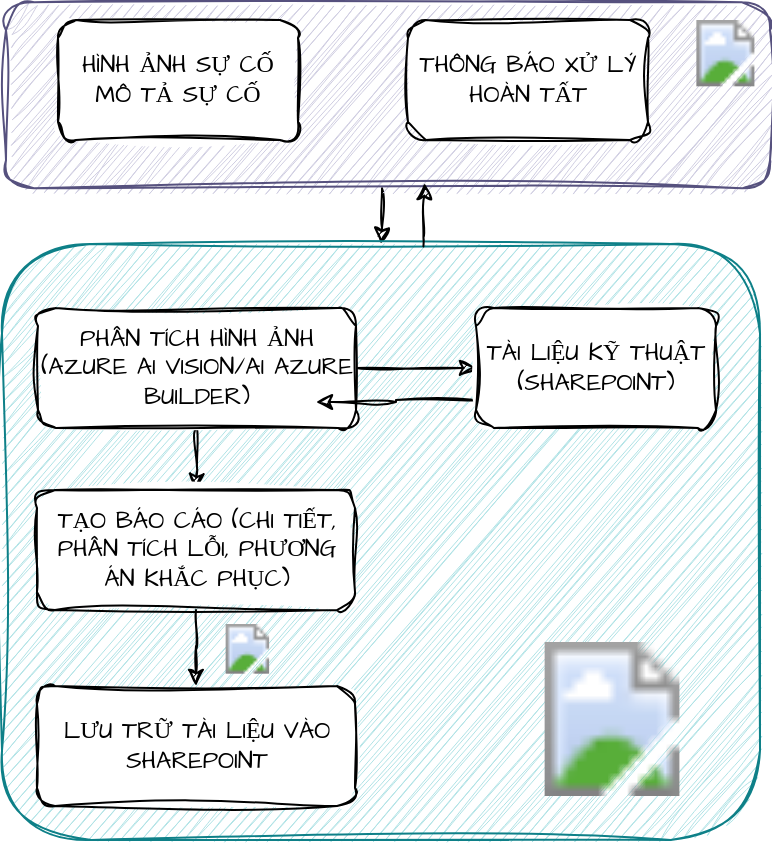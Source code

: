 <mxfile version="27.0.3">
  <diagram name="Page-1" id="dRGVyArqeNwHK4iZgHKG">
    <mxGraphModel dx="778" dy="506" grid="0" gridSize="10" guides="1" tooltips="1" connect="1" arrows="1" fold="1" page="1" pageScale="1" pageWidth="850" pageHeight="1100" math="0" shadow="0">
      <root>
        <mxCell id="0" />
        <mxCell id="1" parent="0" />
        <mxCell id="Ltuh1qLf4xUASHW0vxxt-19" style="edgeStyle=orthogonalEdgeStyle;rounded=0;sketch=1;hachureGap=4;jiggle=2;curveFitting=1;orthogonalLoop=1;jettySize=auto;html=1;entryX=0.5;entryY=0;entryDx=0;entryDy=0;fontFamily=Architects Daughter;fontSource=https%3A%2F%2Ffonts.googleapis.com%2Fcss%3Ffamily%3DArchitects%2BDaughter;" edge="1" parent="1" source="Ltuh1qLf4xUASHW0vxxt-18" target="Ltuh1qLf4xUASHW0vxxt-16">
          <mxGeometry relative="1" as="geometry">
            <Array as="points">
              <mxPoint x="352" y="187" />
              <mxPoint x="352" y="187" />
            </Array>
          </mxGeometry>
        </mxCell>
        <mxCell id="Ltuh1qLf4xUASHW0vxxt-18" value="" style="rounded=1;whiteSpace=wrap;html=1;sketch=1;hachureGap=4;jiggle=2;curveFitting=1;fontFamily=Architects Daughter;fontSource=https%3A%2F%2Ffonts.googleapis.com%2Fcss%3Ffamily%3DArchitects%2BDaughter;fillColor=#d0cee2;strokeColor=#56517e;" vertex="1" parent="1">
          <mxGeometry x="164" y="74.16" width="382" height="93" as="geometry" />
        </mxCell>
        <mxCell id="Ltuh1qLf4xUASHW0vxxt-16" value="" style="rounded=1;whiteSpace=wrap;html=1;sketch=1;hachureGap=4;jiggle=2;curveFitting=1;fontFamily=Architects Daughter;fontSource=https%3A%2F%2Ffonts.googleapis.com%2Fcss%3Ffamily%3DArchitects%2BDaughter;fillColor=#b0e3e6;strokeColor=#0e8088;" vertex="1" parent="1">
          <mxGeometry x="162" y="195" width="379" height="298" as="geometry" />
        </mxCell>
        <mxCell id="Ltuh1qLf4xUASHW0vxxt-1" value="HÌNH ẢNH SỰ CỐ&lt;div&gt;MÔ TẢ SỰ CỐ&lt;/div&gt;" style="rounded=1;whiteSpace=wrap;html=1;sketch=1;hachureGap=4;jiggle=2;curveFitting=1;fontFamily=Architects Daughter;fontSource=https%3A%2F%2Ffonts.googleapis.com%2Fcss%3Ffamily%3DArchitects%2BDaughter;" vertex="1" parent="1">
          <mxGeometry x="190" y="83" width="120" height="60" as="geometry" />
        </mxCell>
        <mxCell id="Ltuh1qLf4xUASHW0vxxt-5" value="" style="edgeStyle=orthogonalEdgeStyle;rounded=0;sketch=1;hachureGap=4;jiggle=2;curveFitting=1;orthogonalLoop=1;jettySize=auto;html=1;fontFamily=Architects Daughter;fontSource=https%3A%2F%2Ffonts.googleapis.com%2Fcss%3Ffamily%3DArchitects%2BDaughter;" edge="1" parent="1" source="Ltuh1qLf4xUASHW0vxxt-2" target="Ltuh1qLf4xUASHW0vxxt-4">
          <mxGeometry relative="1" as="geometry" />
        </mxCell>
        <mxCell id="Ltuh1qLf4xUASHW0vxxt-8" value="" style="edgeStyle=orthogonalEdgeStyle;rounded=0;sketch=1;hachureGap=4;jiggle=2;curveFitting=1;orthogonalLoop=1;jettySize=auto;html=1;fontFamily=Architects Daughter;fontSource=https%3A%2F%2Ffonts.googleapis.com%2Fcss%3Ffamily%3DArchitects%2BDaughter;" edge="1" parent="1" source="Ltuh1qLf4xUASHW0vxxt-2" target="Ltuh1qLf4xUASHW0vxxt-7">
          <mxGeometry relative="1" as="geometry" />
        </mxCell>
        <mxCell id="Ltuh1qLf4xUASHW0vxxt-2" value="PHÂN TÍCH HÌNH ẢNH (AZURE AI VISION/AI AZURE BUILDER)" style="rounded=1;whiteSpace=wrap;html=1;sketch=1;hachureGap=4;jiggle=2;curveFitting=1;fontFamily=Architects Daughter;fontSource=https%3A%2F%2Ffonts.googleapis.com%2Fcss%3Ffamily%3DArchitects%2BDaughter;" vertex="1" parent="1">
          <mxGeometry x="180" y="227" width="159" height="60" as="geometry" />
        </mxCell>
        <mxCell id="Ltuh1qLf4xUASHW0vxxt-6" style="edgeStyle=orthogonalEdgeStyle;rounded=0;sketch=1;hachureGap=4;jiggle=2;curveFitting=1;orthogonalLoop=1;jettySize=auto;html=1;entryX=1;entryY=0.75;entryDx=0;entryDy=0;fontFamily=Architects Daughter;fontSource=https%3A%2F%2Ffonts.googleapis.com%2Fcss%3Ffamily%3DArchitects%2BDaughter;" edge="1" parent="1">
          <mxGeometry relative="1" as="geometry">
            <mxPoint x="399" y="273" as="sourcePoint" />
            <mxPoint x="319" y="274" as="targetPoint" />
            <Array as="points">
              <mxPoint x="359" y="273" />
              <mxPoint x="359" y="274" />
            </Array>
          </mxGeometry>
        </mxCell>
        <mxCell id="Ltuh1qLf4xUASHW0vxxt-4" value="TÀI LIỆU KỸ THUẬT (SHAREPOINT)" style="rounded=1;whiteSpace=wrap;html=1;sketch=1;hachureGap=4;jiggle=2;curveFitting=1;fontFamily=Architects Daughter;fontSource=https%3A%2F%2Ffonts.googleapis.com%2Fcss%3Ffamily%3DArchitects%2BDaughter;" vertex="1" parent="1">
          <mxGeometry x="399" y="227" width="120" height="60" as="geometry" />
        </mxCell>
        <mxCell id="Ltuh1qLf4xUASHW0vxxt-10" value="" style="edgeStyle=orthogonalEdgeStyle;rounded=0;sketch=1;hachureGap=4;jiggle=2;curveFitting=1;orthogonalLoop=1;jettySize=auto;html=1;fontFamily=Architects Daughter;fontSource=https%3A%2F%2Ffonts.googleapis.com%2Fcss%3Ffamily%3DArchitects%2BDaughter;" edge="1" parent="1" source="Ltuh1qLf4xUASHW0vxxt-7" target="Ltuh1qLf4xUASHW0vxxt-9">
          <mxGeometry relative="1" as="geometry" />
        </mxCell>
        <mxCell id="Ltuh1qLf4xUASHW0vxxt-7" value="TẠO BÁO CÁO (CHI TIẾT, PHÂN TÍCH LỖI, PHƯƠNG ÁN KHẮC PHỤC)" style="rounded=1;whiteSpace=wrap;html=1;sketch=1;hachureGap=4;jiggle=2;curveFitting=1;fontFamily=Architects Daughter;fontSource=https%3A%2F%2Ffonts.googleapis.com%2Fcss%3Ffamily%3DArchitects%2BDaughter;" vertex="1" parent="1">
          <mxGeometry x="179.5" y="318" width="159" height="60" as="geometry" />
        </mxCell>
        <mxCell id="Ltuh1qLf4xUASHW0vxxt-9" value="LƯU TRỮ TÀI LIỆU VÀO SHAREPOINT" style="rounded=1;whiteSpace=wrap;html=1;sketch=1;hachureGap=4;jiggle=2;curveFitting=1;fontFamily=Architects Daughter;fontSource=https%3A%2F%2Ffonts.googleapis.com%2Fcss%3Ffamily%3DArchitects%2BDaughter;" vertex="1" parent="1">
          <mxGeometry x="179.5" y="416" width="159" height="60" as="geometry" />
        </mxCell>
        <mxCell id="Ltuh1qLf4xUASHW0vxxt-13" value="" style="image;aspect=fixed;html=1;points=[];align=center;fontSize=12;image=img/lib/azure2/power_platform/PowerAutomate.svg;sketch=1;hachureGap=4;jiggle=2;curveFitting=1;fontFamily=Architects Daughter;fontSource=https%3A%2F%2Ffonts.googleapis.com%2Fcss%3Ffamily%3DArchitects%2BDaughter;" vertex="1" parent="1">
          <mxGeometry x="269" y="385" width="31.37" height="24.84" as="geometry" />
        </mxCell>
        <mxCell id="Ltuh1qLf4xUASHW0vxxt-15" value="" style="shape=image;html=1;verticalAlign=top;verticalLabelPosition=bottom;labelBackgroundColor=#ffffff;imageAspect=0;aspect=fixed;image=https://cdn0.iconfinder.com/data/icons/logos-microsoft-office-365/128/Microsoft_Office-09-128.png;sketch=1;hachureGap=4;jiggle=2;curveFitting=1;fontFamily=Architects Daughter;fontSource=https%3A%2F%2Ffonts.googleapis.com%2Fcss%3Ffamily%3DArchitects%2BDaughter;" vertex="1" parent="1">
          <mxGeometry x="368" y="218" width="28" height="28" as="geometry" />
        </mxCell>
        <mxCell id="Ltuh1qLf4xUASHW0vxxt-17" value="THÔNG BÁO XỬ LÝ HOÀN TẤT" style="rounded=1;whiteSpace=wrap;html=1;sketch=1;hachureGap=4;jiggle=2;curveFitting=1;fontFamily=Architects Daughter;fontSource=https%3A%2F%2Ffonts.googleapis.com%2Fcss%3Ffamily%3DArchitects%2BDaughter;" vertex="1" parent="1">
          <mxGeometry x="365" y="83" width="120" height="60" as="geometry" />
        </mxCell>
        <mxCell id="Ltuh1qLf4xUASHW0vxxt-20" style="edgeStyle=orthogonalEdgeStyle;rounded=0;sketch=1;hachureGap=4;jiggle=2;curveFitting=1;orthogonalLoop=1;jettySize=auto;html=1;entryX=0.548;entryY=0.972;entryDx=0;entryDy=0;entryPerimeter=0;fontFamily=Architects Daughter;fontSource=https%3A%2F%2Ffonts.googleapis.com%2Fcss%3Ffamily%3DArchitects%2BDaughter;exitX=0.556;exitY=0.004;exitDx=0;exitDy=0;exitPerimeter=0;" edge="1" parent="1" source="Ltuh1qLf4xUASHW0vxxt-16" target="Ltuh1qLf4xUASHW0vxxt-18">
          <mxGeometry relative="1" as="geometry">
            <Array as="points">
              <mxPoint x="373" y="192" />
              <mxPoint x="373" y="192" />
            </Array>
          </mxGeometry>
        </mxCell>
        <mxCell id="Ltuh1qLf4xUASHW0vxxt-21" value="" style="image;aspect=fixed;html=1;points=[];align=center;fontSize=12;image=img/lib/azure2/power_platform/PowerApps.svg;sketch=1;hachureGap=4;jiggle=2;curveFitting=1;fontFamily=Architects Daughter;fontSource=https%3A%2F%2Ffonts.googleapis.com%2Fcss%3Ffamily%3DArchitects%2BDaughter;" vertex="1" parent="1">
          <mxGeometry x="506.39" y="83" width="34.61" height="33.16" as="geometry" />
        </mxCell>
        <mxCell id="Ltuh1qLf4xUASHW0vxxt-22" value="" style="shape=image;html=1;verticalAlign=top;verticalLabelPosition=bottom;labelBackgroundColor=#ffffff;imageAspect=0;aspect=fixed;image=https://cdn0.iconfinder.com/data/icons/logos-microsoft-office-365/128/Microsoft_Office-10-128.png;sketch=1;hachureGap=4;jiggle=2;curveFitting=1;fontFamily=Architects Daughter;fontSource=https%3A%2F%2Ffonts.googleapis.com%2Fcss%3Ffamily%3DArchitects%2BDaughter;" vertex="1" parent="1">
          <mxGeometry x="509.02" y="126" width="29" height="29" as="geometry" />
        </mxCell>
        <mxCell id="Ltuh1qLf4xUASHW0vxxt-23" value="" style="image;aspect=fixed;html=1;points=[];align=center;fontSize=12;image=img/lib/azure2/power_platform/CopilotStudio.svg;sketch=1;hachureGap=4;jiggle=2;curveFitting=1;fontFamily=Architects Daughter;fontSource=https%3A%2F%2Ffonts.googleapis.com%2Fcss%3Ffamily%3DArchitects%2BDaughter;" vertex="1" parent="1">
          <mxGeometry x="425" y="394" width="84.02" height="77" as="geometry" />
        </mxCell>
      </root>
    </mxGraphModel>
  </diagram>
</mxfile>
